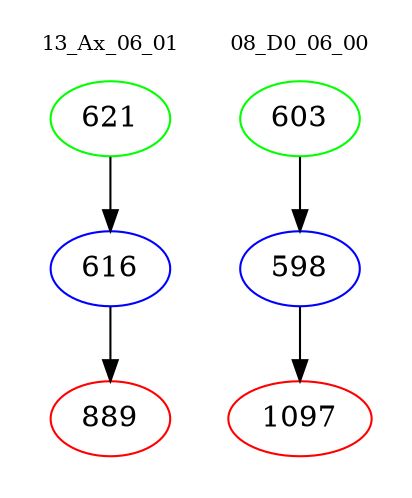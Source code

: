 digraph{
subgraph cluster_0 {
color = white
label = "13_Ax_06_01";
fontsize=10;
T0_621 [label="621", color="green"]
T0_621 -> T0_616 [color="black"]
T0_616 [label="616", color="blue"]
T0_616 -> T0_889 [color="black"]
T0_889 [label="889", color="red"]
}
subgraph cluster_1 {
color = white
label = "08_D0_06_00";
fontsize=10;
T1_603 [label="603", color="green"]
T1_603 -> T1_598 [color="black"]
T1_598 [label="598", color="blue"]
T1_598 -> T1_1097 [color="black"]
T1_1097 [label="1097", color="red"]
}
}
